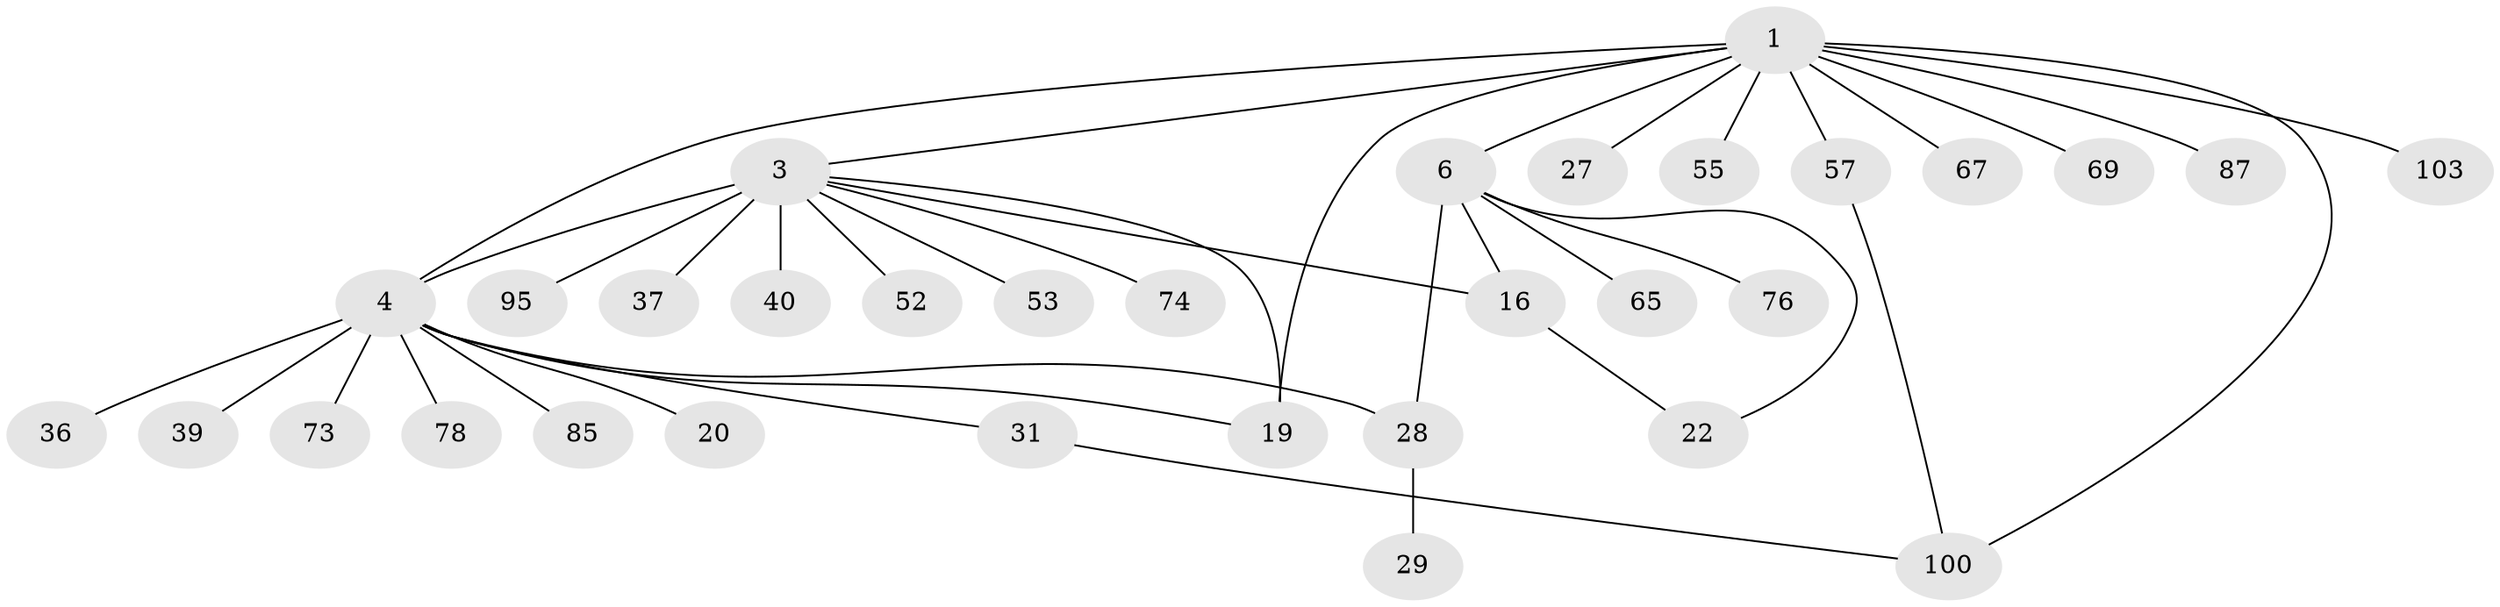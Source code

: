 // original degree distribution, {5: 0.07339449541284404, 10: 0.009174311926605505, 7: 0.009174311926605505, 3: 0.1651376146788991, 2: 0.28440366972477066, 4: 0.05504587155963303, 1: 0.3944954128440367, 6: 0.009174311926605505}
// Generated by graph-tools (version 1.1) at 2025/16/03/04/25 18:16:57]
// undirected, 32 vertices, 39 edges
graph export_dot {
graph [start="1"]
  node [color=gray90,style=filled];
  1 [super="+26+8+2+49"];
  3 [super="+25+11+89+88"];
  4 [super="+14+18+90+9+32+10"];
  6 [super="+35+17+38+7"];
  16 [super="+62"];
  19 [super="+105"];
  20 [super="+104+68"];
  22 [super="+51"];
  27 [super="+42"];
  28 [super="+44"];
  29;
  31;
  36;
  37 [super="+46+63+77+56"];
  39;
  40;
  52;
  53;
  55;
  57;
  65 [super="+82"];
  67;
  69;
  73;
  74 [super="+75"];
  76;
  78 [super="+84"];
  85;
  87;
  95;
  100 [super="+102"];
  103;
  1 -- 3;
  1 -- 100;
  1 -- 55;
  1 -- 67;
  1 -- 69;
  1 -- 6;
  1 -- 103;
  1 -- 19 [weight=2];
  1 -- 87;
  1 -- 57 [weight=2];
  1 -- 27;
  1 -- 4;
  3 -- 4 [weight=4];
  3 -- 40;
  3 -- 52 [weight=2];
  3 -- 16;
  3 -- 95;
  3 -- 37 [weight=2];
  3 -- 74;
  3 -- 19;
  3 -- 53;
  4 -- 20;
  4 -- 36;
  4 -- 28;
  4 -- 78;
  4 -- 31;
  4 -- 39;
  4 -- 19;
  4 -- 85;
  4 -- 73;
  6 -- 65;
  6 -- 76;
  6 -- 28;
  6 -- 16;
  6 -- 22;
  16 -- 22;
  28 -- 29;
  31 -- 100;
  57 -- 100;
}
